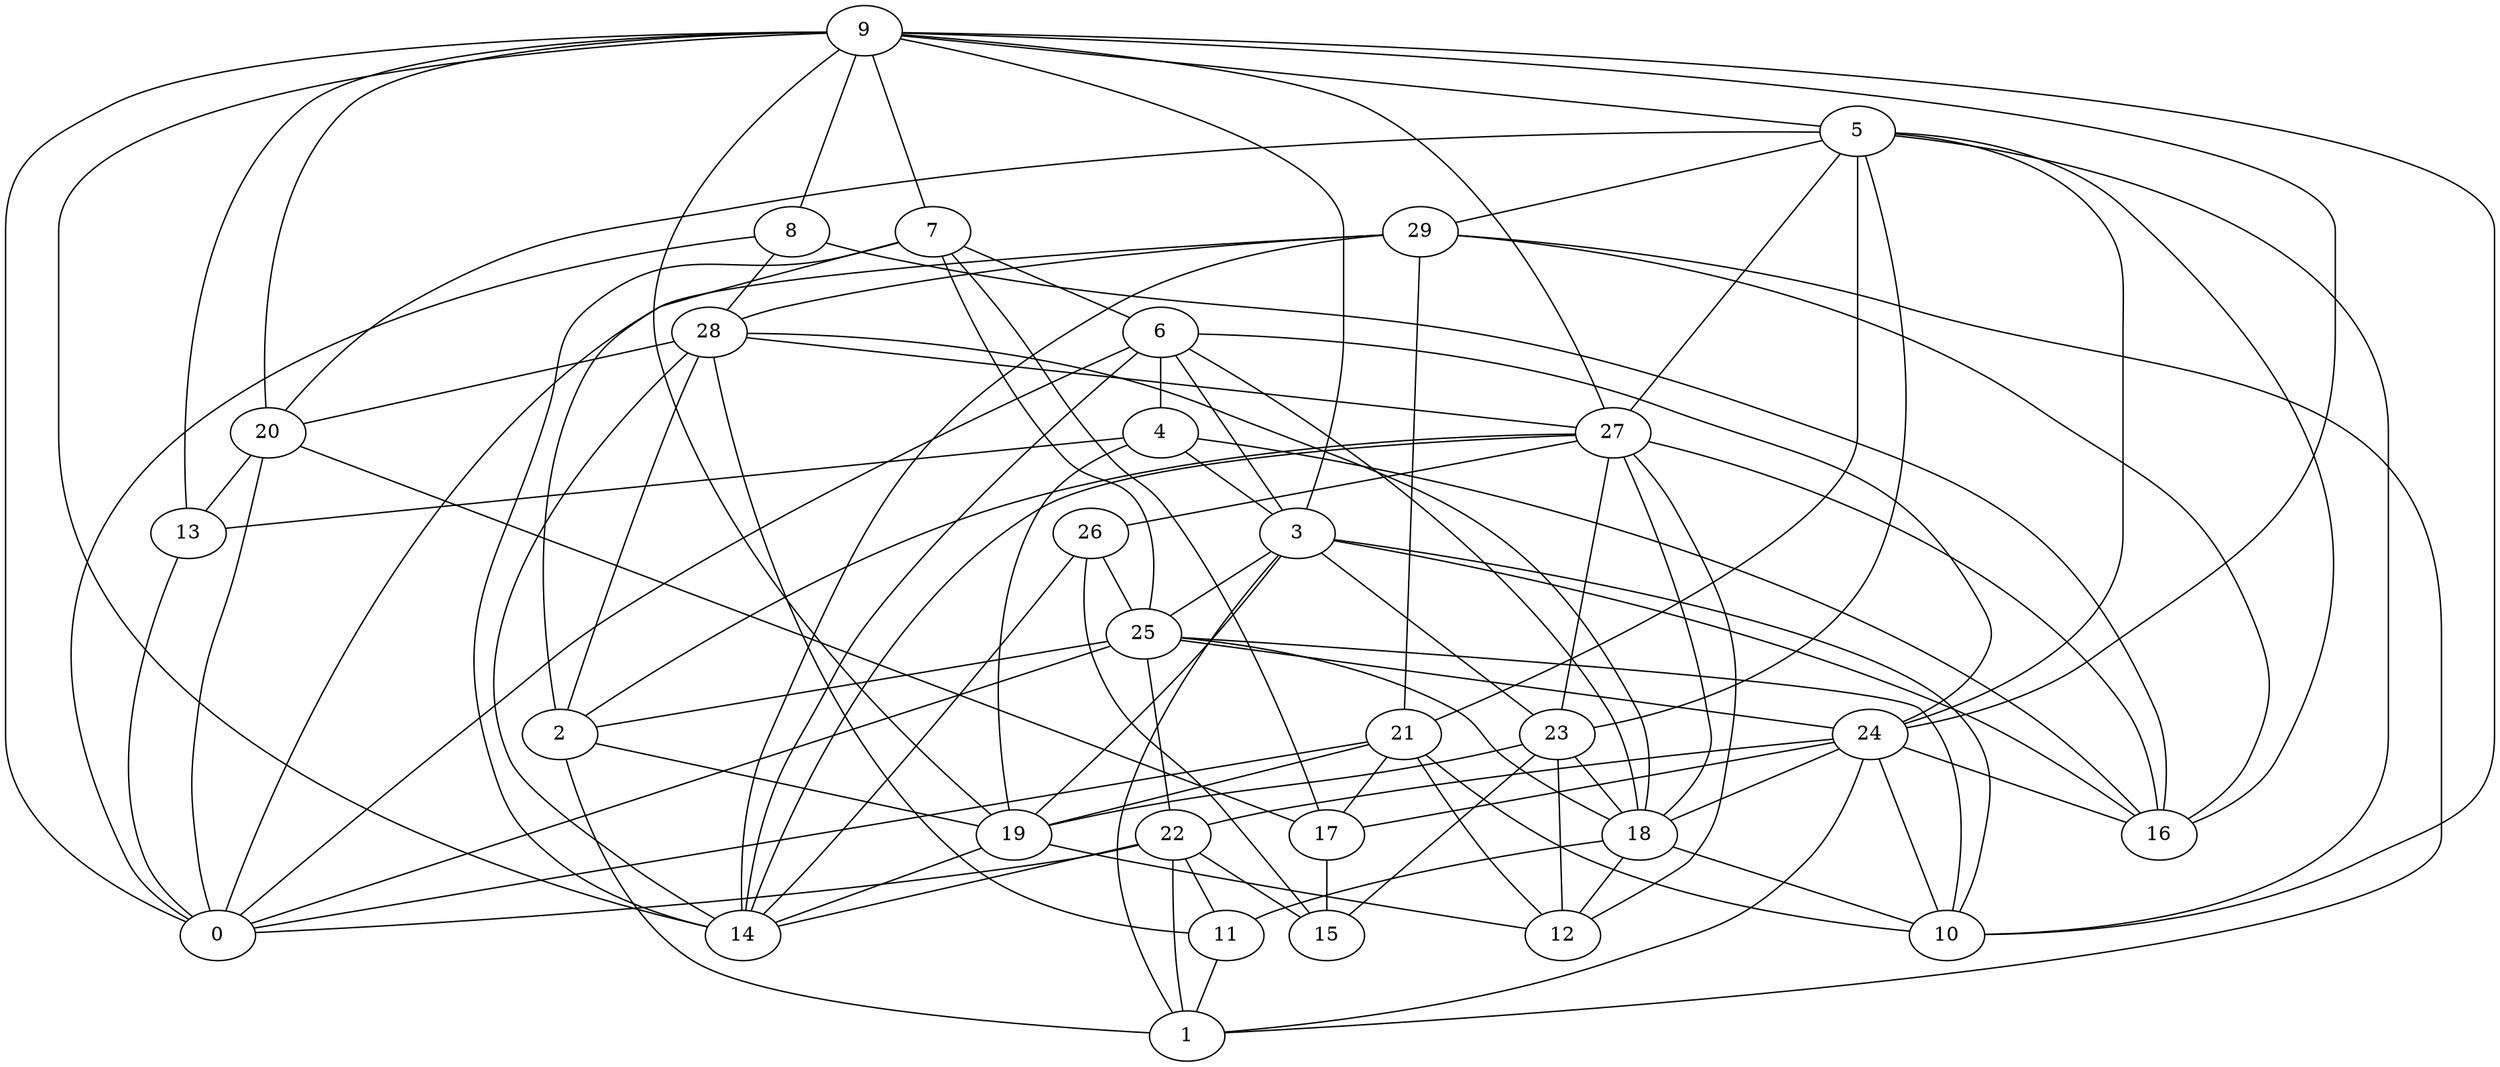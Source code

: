 digraph GG_graph {

subgraph G_graph {
edge [color = black]
"29" -> "14" [dir = none]
"29" -> "28" [dir = none]
"29" -> "1" [dir = none]
"29" -> "0" [dir = none]
"29" -> "21" [dir = none]
"13" -> "0" [dir = none]
"22" -> "14" [dir = none]
"22" -> "11" [dir = none]
"22" -> "15" [dir = none]
"22" -> "1" [dir = none]
"9" -> "7" [dir = none]
"9" -> "0" [dir = none]
"9" -> "10" [dir = none]
"9" -> "27" [dir = none]
"9" -> "3" [dir = none]
"9" -> "5" [dir = none]
"9" -> "24" [dir = none]
"9" -> "14" [dir = none]
"9" -> "20" [dir = none]
"9" -> "8" [dir = none]
"9" -> "19" [dir = none]
"24" -> "1" [dir = none]
"24" -> "22" [dir = none]
"24" -> "16" [dir = none]
"24" -> "10" [dir = none]
"24" -> "17" [dir = none]
"27" -> "18" [dir = none]
"27" -> "23" [dir = none]
"27" -> "26" [dir = none]
"27" -> "2" [dir = none]
"27" -> "14" [dir = none]
"27" -> "12" [dir = none]
"27" -> "16" [dir = none]
"8" -> "0" [dir = none]
"8" -> "16" [dir = none]
"5" -> "10" [dir = none]
"5" -> "24" [dir = none]
"5" -> "21" [dir = none]
"5" -> "16" [dir = none]
"5" -> "20" [dir = none]
"5" -> "23" [dir = none]
"4" -> "19" [dir = none]
"4" -> "16" [dir = none]
"4" -> "3" [dir = none]
"4" -> "13" [dir = none]
"25" -> "18" [dir = none]
"25" -> "0" [dir = none]
"25" -> "10" [dir = none]
"25" -> "22" [dir = none]
"2" -> "1" [dir = none]
"19" -> "12" [dir = none]
"3" -> "16" [dir = none]
"3" -> "19" [dir = none]
"3" -> "25" [dir = none]
"3" -> "10" [dir = none]
"6" -> "24" [dir = none]
"6" -> "14" [dir = none]
"6" -> "0" [dir = none]
"6" -> "3" [dir = none]
"6" -> "18" [dir = none]
"20" -> "13" [dir = none]
"20" -> "0" [dir = none]
"20" -> "17" [dir = none]
"23" -> "12" [dir = none]
"23" -> "15" [dir = none]
"23" -> "19" [dir = none]
"23" -> "18" [dir = none]
"21" -> "19" [dir = none]
"21" -> "12" [dir = none]
"21" -> "10" [dir = none]
"21" -> "0" [dir = none]
"26" -> "25" [dir = none]
"26" -> "15" [dir = none]
"26" -> "14" [dir = none]
"7" -> "25" [dir = none]
"7" -> "17" [dir = none]
"7" -> "6" [dir = none]
"17" -> "15" [dir = none]
"28" -> "2" [dir = none]
"28" -> "20" [dir = none]
"28" -> "14" [dir = none]
"28" -> "27" [dir = none]
"28" -> "11" [dir = none]
"28" -> "18" [dir = none]
"18" -> "11" [dir = none]
"18" -> "12" [dir = none]
"18" -> "10" [dir = none]
"21" -> "17" [dir = none]
"3" -> "1" [dir = none]
"5" -> "29" [dir = none]
"29" -> "16" [dir = none]
"5" -> "27" [dir = none]
"7" -> "2" [dir = none]
"8" -> "28" [dir = none]
"3" -> "23" [dir = none]
"11" -> "1" [dir = none]
"2" -> "19" [dir = none]
"22" -> "0" [dir = none]
"25" -> "24" [dir = none]
"24" -> "18" [dir = none]
"25" -> "2" [dir = none]
"19" -> "14" [dir = none]
"9" -> "13" [dir = none]
"6" -> "4" [dir = none]
"7" -> "14" [dir = none]
}

}
